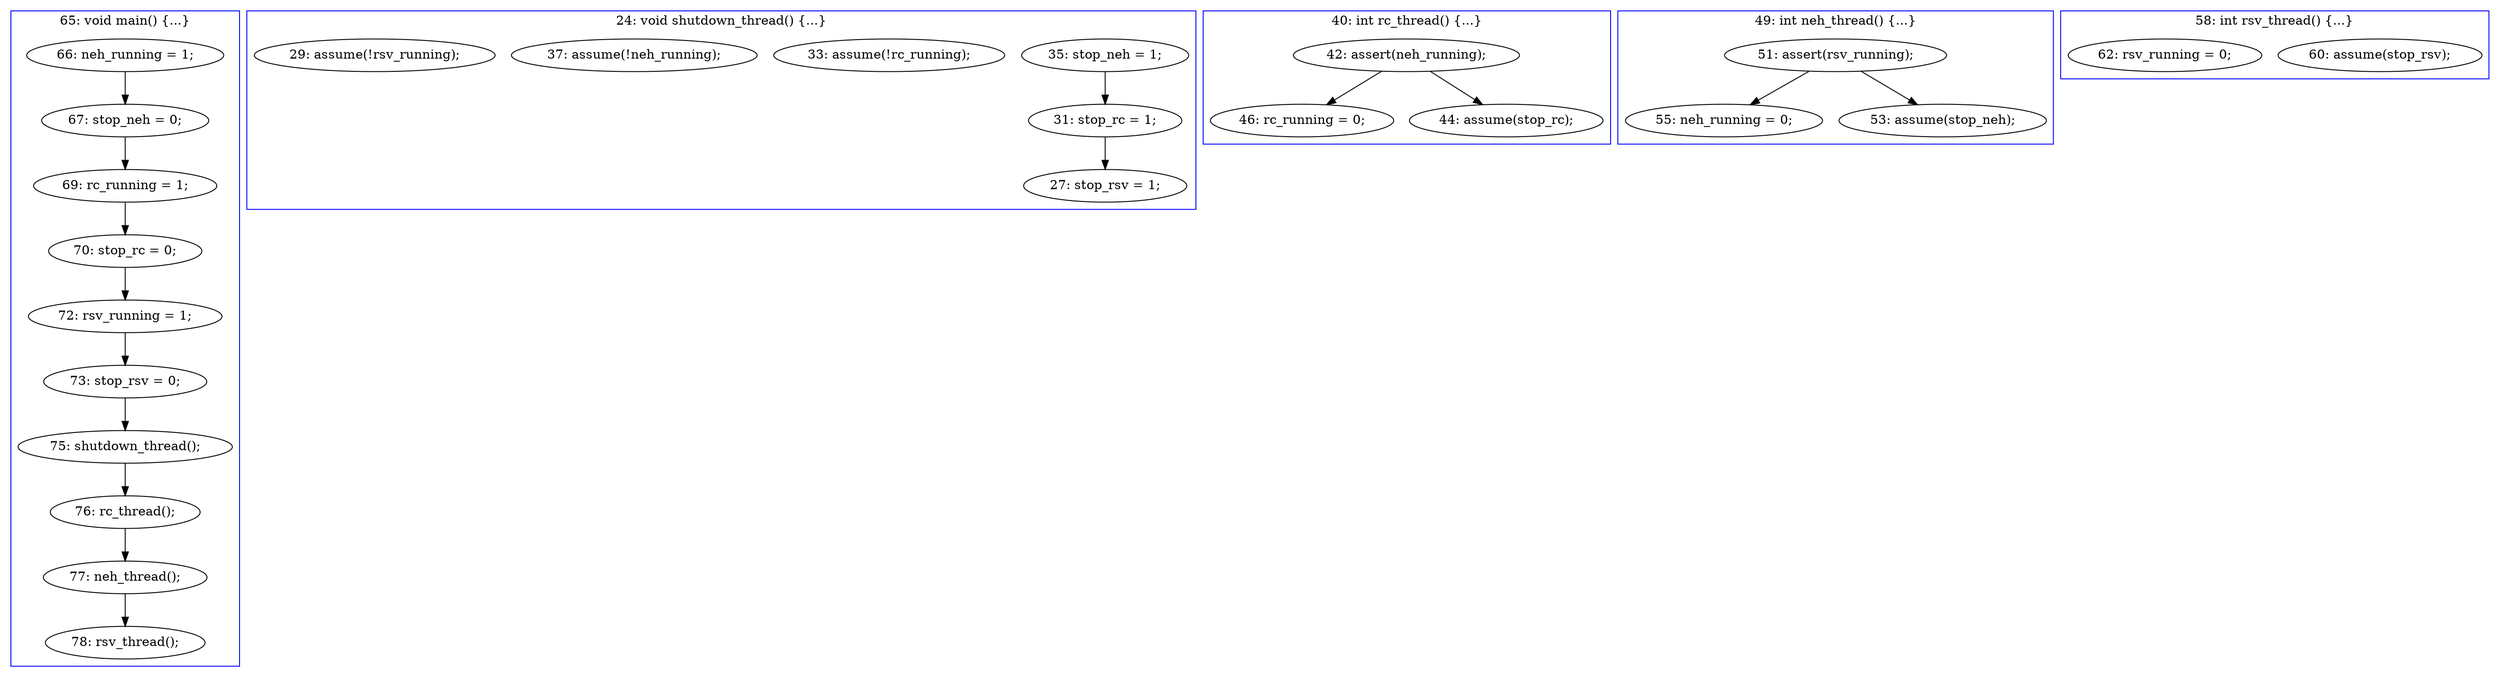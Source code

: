 digraph PartialOrder {
	compound = true
	"72: rsv_running = 1;" -> "73: stop_rsv = 0;"
	"35: stop_neh = 1;" -> "31: stop_rc = 1;"
	"70: stop_rc = 0;" -> "72: rsv_running = 1;"
	"77: neh_thread();" -> "78: rsv_thread();"
	"42: assert(neh_running);" -> "46: rc_running = 0;"
	"76: rc_thread();" -> "77: neh_thread();"
	"66: neh_running = 1;" -> "67: stop_neh = 0;"
	"69: rc_running = 1;" -> "70: stop_rc = 0;"
	"51: assert(rsv_running);" -> "55: neh_running = 0;"
	"75: shutdown_thread();" -> "76: rc_thread();"
	"31: stop_rc = 1;" -> "27: stop_rsv = 1;"
	"42: assert(neh_running);" -> "44: assume(stop_rc);"
	"73: stop_rsv = 0;" -> "75: shutdown_thread();"
	"67: stop_neh = 0;" -> "69: rc_running = 1;"
	"51: assert(rsv_running);" -> "53: assume(stop_neh);"
	subgraph cluster5 {
		label = "58: int rsv_thread() {...}"
		color = blue
		"60: assume(stop_rsv);"  [label = "60: assume(stop_rsv);"]
		"62: rsv_running = 0;"  [label = "62: rsv_running = 0;"]
	}
	subgraph cluster4 {
		label = "40: int rc_thread() {...}"
		color = blue
		"46: rc_running = 0;"  [label = "46: rc_running = 0;"]
		"44: assume(stop_rc);"  [label = "44: assume(stop_rc);"]
		"42: assert(neh_running);"  [label = "42: assert(neh_running);"]
	}
	subgraph cluster1 {
		label = "24: void shutdown_thread() {...}"
		color = blue
		"35: stop_neh = 1;"  [label = "35: stop_neh = 1;"]
		"31: stop_rc = 1;"  [label = "31: stop_rc = 1;"]
		"33: assume(!rc_running);"  [label = "33: assume(!rc_running);"]
		"27: stop_rsv = 1;"  [label = "27: stop_rsv = 1;"]
		"37: assume(!neh_running);"  [label = "37: assume(!neh_running);"]
		"29: assume(!rsv_running);"  [label = "29: assume(!rsv_running);"]
	}
	subgraph cluster2 {
		label = "65: void main() {...}"
		color = blue
		"76: rc_thread();"  [label = "76: rc_thread();"]
		"75: shutdown_thread();"  [label = "75: shutdown_thread();"]
		"69: rc_running = 1;"  [label = "69: rc_running = 1;"]
		"72: rsv_running = 1;"  [label = "72: rsv_running = 1;"]
		"73: stop_rsv = 0;"  [label = "73: stop_rsv = 0;"]
		"77: neh_thread();"  [label = "77: neh_thread();"]
		"78: rsv_thread();"  [label = "78: rsv_thread();"]
		"66: neh_running = 1;"  [label = "66: neh_running = 1;"]
		"70: stop_rc = 0;"  [label = "70: stop_rc = 0;"]
		"67: stop_neh = 0;"  [label = "67: stop_neh = 0;"]
	}
	subgraph cluster3 {
		label = "49: int neh_thread() {...}"
		color = blue
		"53: assume(stop_neh);"  [label = "53: assume(stop_neh);"]
		"55: neh_running = 0;"  [label = "55: neh_running = 0;"]
		"51: assert(rsv_running);"  [label = "51: assert(rsv_running);"]
	}
}